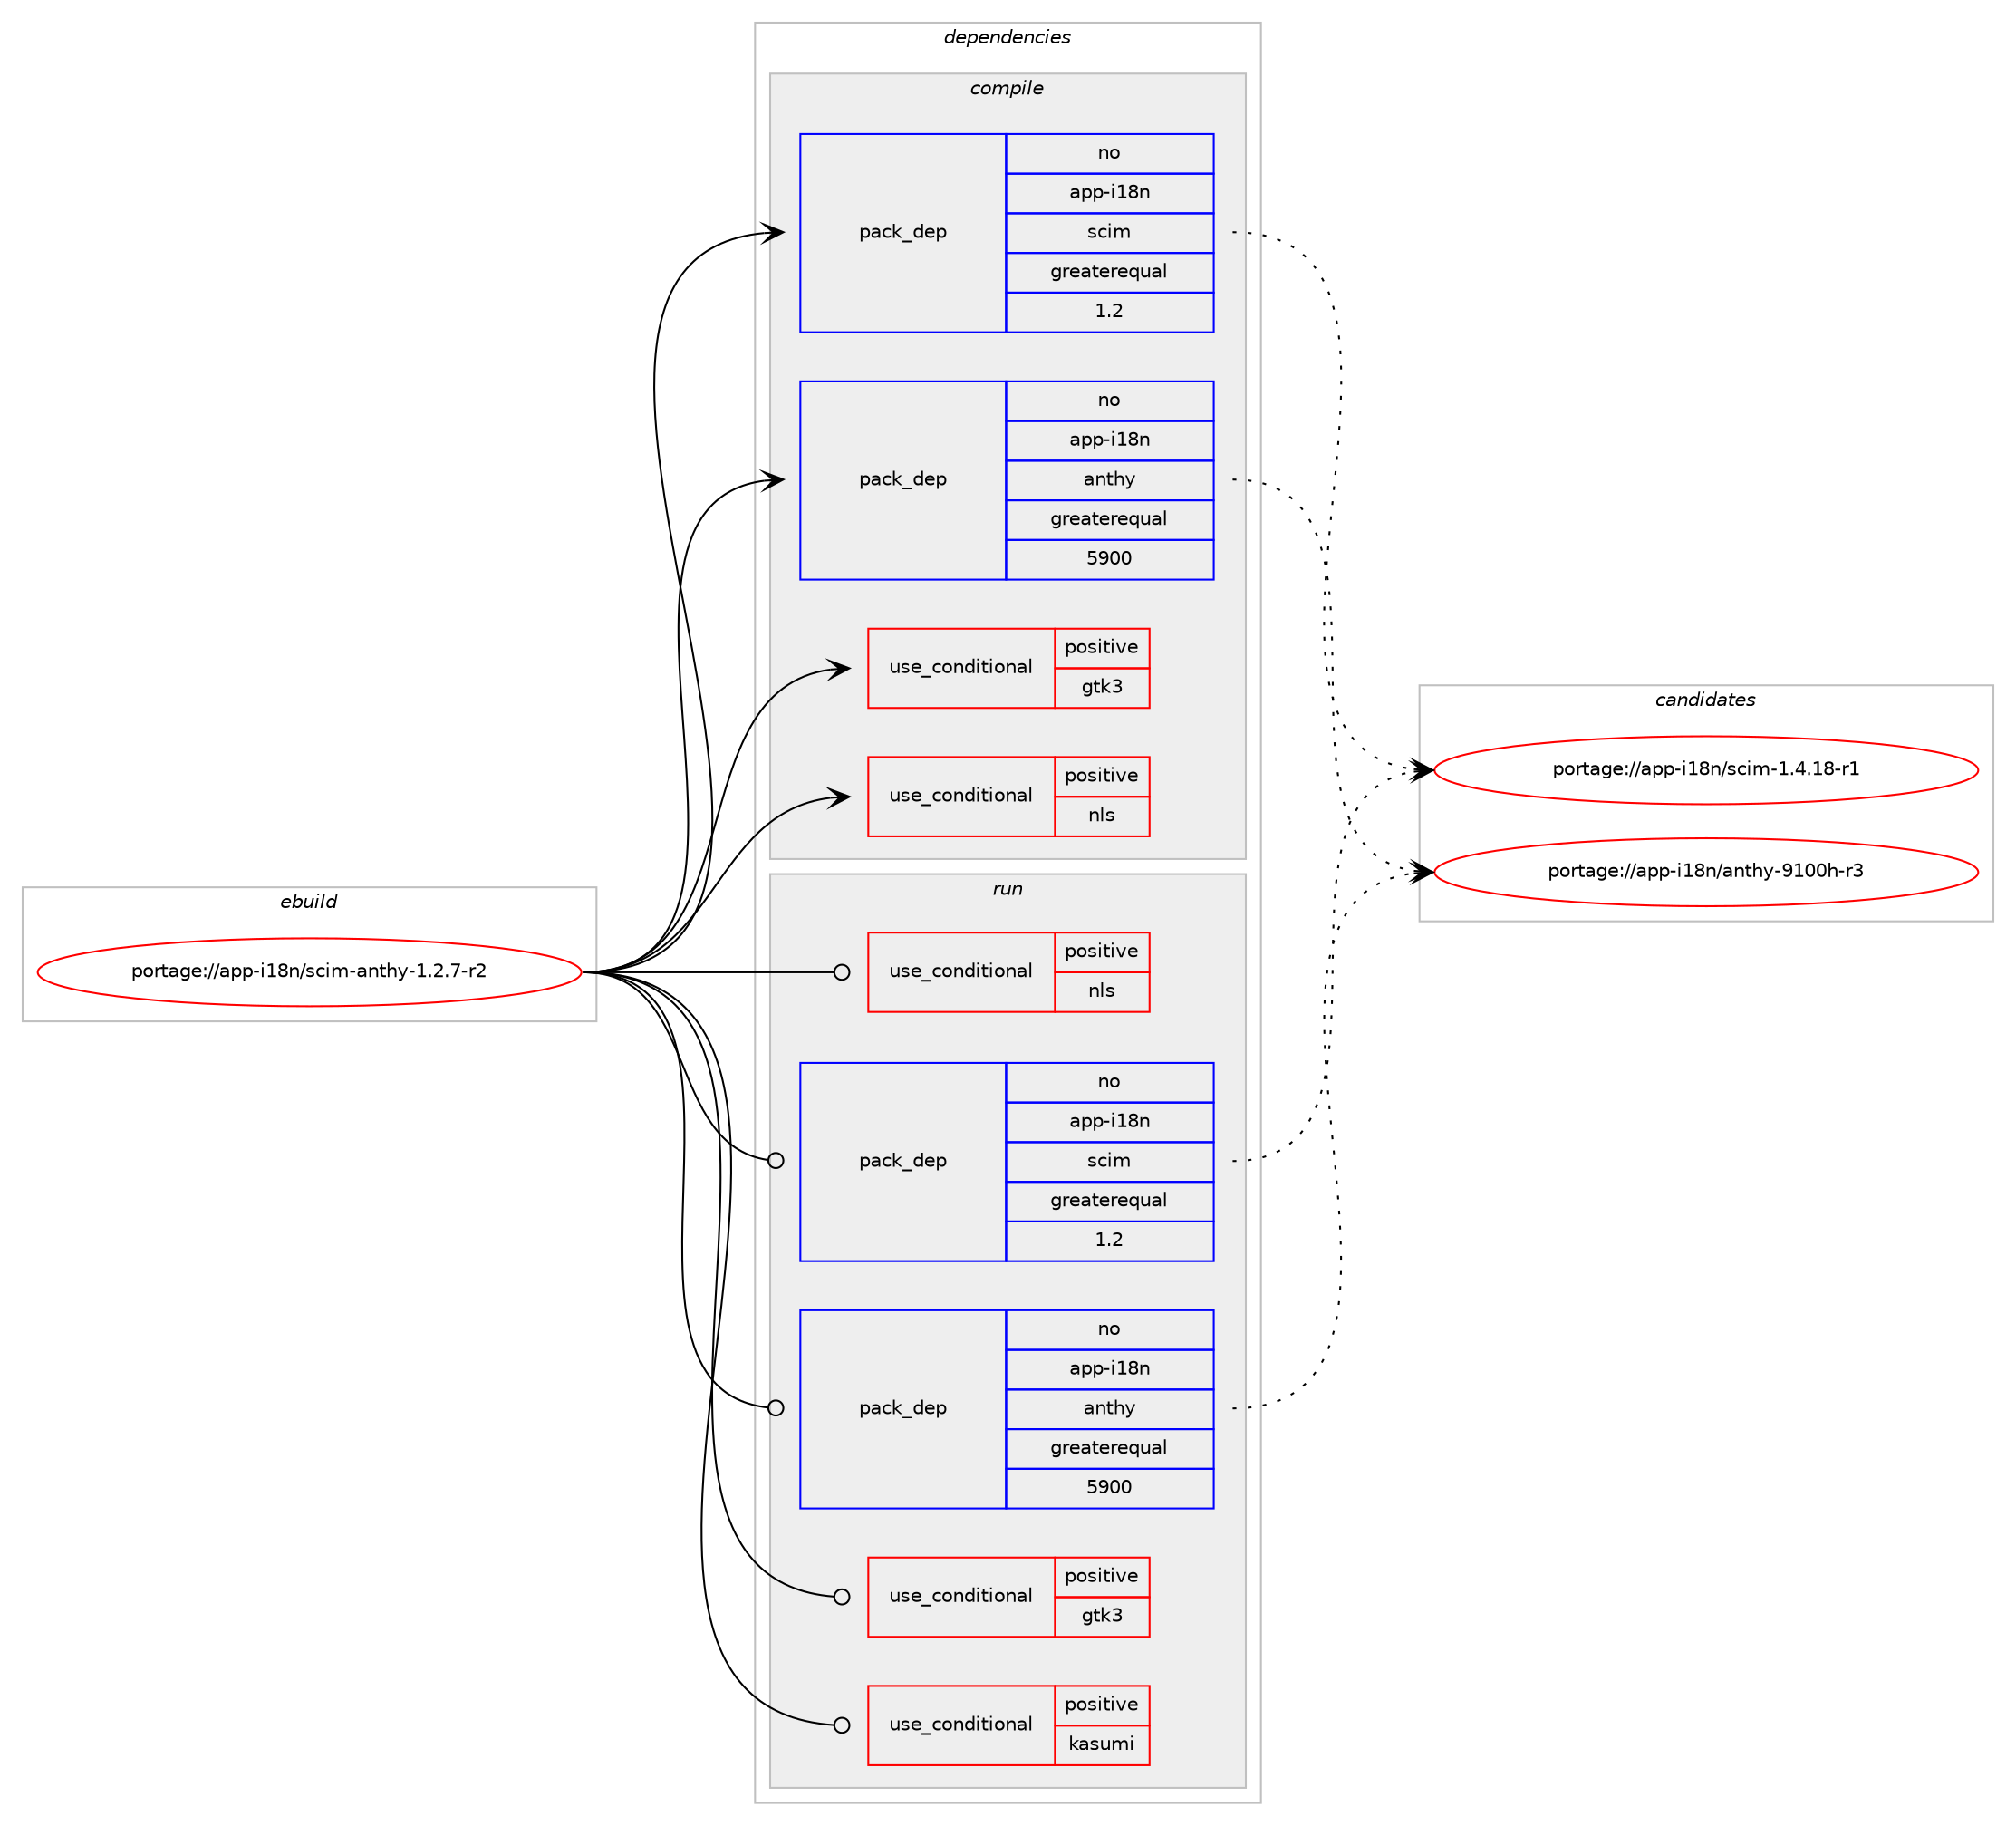 digraph prolog {

# *************
# Graph options
# *************

newrank=true;
concentrate=true;
compound=true;
graph [rankdir=LR,fontname=Helvetica,fontsize=10,ranksep=1.5];#, ranksep=2.5, nodesep=0.2];
edge  [arrowhead=vee];
node  [fontname=Helvetica,fontsize=10];

# **********
# The ebuild
# **********

subgraph cluster_leftcol {
color=gray;
rank=same;
label=<<i>ebuild</i>>;
id [label="portage://app-i18n/scim-anthy-1.2.7-r2", color=red, width=4, href="../app-i18n/scim-anthy-1.2.7-r2.svg"];
}

# ****************
# The dependencies
# ****************

subgraph cluster_midcol {
color=gray;
label=<<i>dependencies</i>>;
subgraph cluster_compile {
fillcolor="#eeeeee";
style=filled;
label=<<i>compile</i>>;
subgraph cond10787 {
dependency17165 [label=<<TABLE BORDER="0" CELLBORDER="1" CELLSPACING="0" CELLPADDING="4"><TR><TD ROWSPAN="3" CELLPADDING="10">use_conditional</TD></TR><TR><TD>positive</TD></TR><TR><TD>gtk3</TD></TR></TABLE>>, shape=none, color=red];
# *** BEGIN UNKNOWN DEPENDENCY TYPE (TODO) ***
# dependency17165 -> package_dependency(portage://app-i18n/scim-anthy-1.2.7-r2,install,no,x11-libs,gtk+,none,[,,],[slot(3)],[])
# *** END UNKNOWN DEPENDENCY TYPE (TODO) ***

}
id:e -> dependency17165:w [weight=20,style="solid",arrowhead="vee"];
subgraph cond10788 {
dependency17166 [label=<<TABLE BORDER="0" CELLBORDER="1" CELLSPACING="0" CELLPADDING="4"><TR><TD ROWSPAN="3" CELLPADDING="10">use_conditional</TD></TR><TR><TD>positive</TD></TR><TR><TD>nls</TD></TR></TABLE>>, shape=none, color=red];
# *** BEGIN UNKNOWN DEPENDENCY TYPE (TODO) ***
# dependency17166 -> package_dependency(portage://app-i18n/scim-anthy-1.2.7-r2,install,no,virtual,libintl,none,[,,],[],[])
# *** END UNKNOWN DEPENDENCY TYPE (TODO) ***

}
id:e -> dependency17166:w [weight=20,style="solid",arrowhead="vee"];
subgraph pack6034 {
dependency17167 [label=<<TABLE BORDER="0" CELLBORDER="1" CELLSPACING="0" CELLPADDING="4" WIDTH="220"><TR><TD ROWSPAN="6" CELLPADDING="30">pack_dep</TD></TR><TR><TD WIDTH="110">no</TD></TR><TR><TD>app-i18n</TD></TR><TR><TD>anthy</TD></TR><TR><TD>greaterequal</TD></TR><TR><TD>5900</TD></TR></TABLE>>, shape=none, color=blue];
}
id:e -> dependency17167:w [weight=20,style="solid",arrowhead="vee"];
subgraph pack6035 {
dependency17168 [label=<<TABLE BORDER="0" CELLBORDER="1" CELLSPACING="0" CELLPADDING="4" WIDTH="220"><TR><TD ROWSPAN="6" CELLPADDING="30">pack_dep</TD></TR><TR><TD WIDTH="110">no</TD></TR><TR><TD>app-i18n</TD></TR><TR><TD>scim</TD></TR><TR><TD>greaterequal</TD></TR><TR><TD>1.2</TD></TR></TABLE>>, shape=none, color=blue];
}
id:e -> dependency17168:w [weight=20,style="solid",arrowhead="vee"];
}
subgraph cluster_compileandrun {
fillcolor="#eeeeee";
style=filled;
label=<<i>compile and run</i>>;
}
subgraph cluster_run {
fillcolor="#eeeeee";
style=filled;
label=<<i>run</i>>;
subgraph cond10789 {
dependency17169 [label=<<TABLE BORDER="0" CELLBORDER="1" CELLSPACING="0" CELLPADDING="4"><TR><TD ROWSPAN="3" CELLPADDING="10">use_conditional</TD></TR><TR><TD>positive</TD></TR><TR><TD>gtk3</TD></TR></TABLE>>, shape=none, color=red];
# *** BEGIN UNKNOWN DEPENDENCY TYPE (TODO) ***
# dependency17169 -> package_dependency(portage://app-i18n/scim-anthy-1.2.7-r2,run,no,x11-libs,gtk+,none,[,,],[slot(3)],[])
# *** END UNKNOWN DEPENDENCY TYPE (TODO) ***

}
id:e -> dependency17169:w [weight=20,style="solid",arrowhead="odot"];
subgraph cond10790 {
dependency17170 [label=<<TABLE BORDER="0" CELLBORDER="1" CELLSPACING="0" CELLPADDING="4"><TR><TD ROWSPAN="3" CELLPADDING="10">use_conditional</TD></TR><TR><TD>positive</TD></TR><TR><TD>kasumi</TD></TR></TABLE>>, shape=none, color=red];
# *** BEGIN UNKNOWN DEPENDENCY TYPE (TODO) ***
# dependency17170 -> package_dependency(portage://app-i18n/scim-anthy-1.2.7-r2,run,no,app-dicts,kasumi,none,[,,],[],[])
# *** END UNKNOWN DEPENDENCY TYPE (TODO) ***

}
id:e -> dependency17170:w [weight=20,style="solid",arrowhead="odot"];
subgraph cond10791 {
dependency17171 [label=<<TABLE BORDER="0" CELLBORDER="1" CELLSPACING="0" CELLPADDING="4"><TR><TD ROWSPAN="3" CELLPADDING="10">use_conditional</TD></TR><TR><TD>positive</TD></TR><TR><TD>nls</TD></TR></TABLE>>, shape=none, color=red];
# *** BEGIN UNKNOWN DEPENDENCY TYPE (TODO) ***
# dependency17171 -> package_dependency(portage://app-i18n/scim-anthy-1.2.7-r2,run,no,virtual,libintl,none,[,,],[],[])
# *** END UNKNOWN DEPENDENCY TYPE (TODO) ***

}
id:e -> dependency17171:w [weight=20,style="solid",arrowhead="odot"];
subgraph pack6036 {
dependency17172 [label=<<TABLE BORDER="0" CELLBORDER="1" CELLSPACING="0" CELLPADDING="4" WIDTH="220"><TR><TD ROWSPAN="6" CELLPADDING="30">pack_dep</TD></TR><TR><TD WIDTH="110">no</TD></TR><TR><TD>app-i18n</TD></TR><TR><TD>anthy</TD></TR><TR><TD>greaterequal</TD></TR><TR><TD>5900</TD></TR></TABLE>>, shape=none, color=blue];
}
id:e -> dependency17172:w [weight=20,style="solid",arrowhead="odot"];
subgraph pack6037 {
dependency17173 [label=<<TABLE BORDER="0" CELLBORDER="1" CELLSPACING="0" CELLPADDING="4" WIDTH="220"><TR><TD ROWSPAN="6" CELLPADDING="30">pack_dep</TD></TR><TR><TD WIDTH="110">no</TD></TR><TR><TD>app-i18n</TD></TR><TR><TD>scim</TD></TR><TR><TD>greaterequal</TD></TR><TR><TD>1.2</TD></TR></TABLE>>, shape=none, color=blue];
}
id:e -> dependency17173:w [weight=20,style="solid",arrowhead="odot"];
}
}

# **************
# The candidates
# **************

subgraph cluster_choices {
rank=same;
color=gray;
label=<<i>candidates</i>>;

subgraph choice6034 {
color=black;
nodesep=1;
choice97112112451054956110479711011610412145574948481044511451 [label="portage://app-i18n/anthy-9100h-r3", color=red, width=4,href="../app-i18n/anthy-9100h-r3.svg"];
dependency17167:e -> choice97112112451054956110479711011610412145574948481044511451:w [style=dotted,weight="100"];
}
subgraph choice6035 {
color=black;
nodesep=1;
choice971121124510549561104711599105109454946524649564511449 [label="portage://app-i18n/scim-1.4.18-r1", color=red, width=4,href="../app-i18n/scim-1.4.18-r1.svg"];
dependency17168:e -> choice971121124510549561104711599105109454946524649564511449:w [style=dotted,weight="100"];
}
subgraph choice6036 {
color=black;
nodesep=1;
choice97112112451054956110479711011610412145574948481044511451 [label="portage://app-i18n/anthy-9100h-r3", color=red, width=4,href="../app-i18n/anthy-9100h-r3.svg"];
dependency17172:e -> choice97112112451054956110479711011610412145574948481044511451:w [style=dotted,weight="100"];
}
subgraph choice6037 {
color=black;
nodesep=1;
choice971121124510549561104711599105109454946524649564511449 [label="portage://app-i18n/scim-1.4.18-r1", color=red, width=4,href="../app-i18n/scim-1.4.18-r1.svg"];
dependency17173:e -> choice971121124510549561104711599105109454946524649564511449:w [style=dotted,weight="100"];
}
}

}
